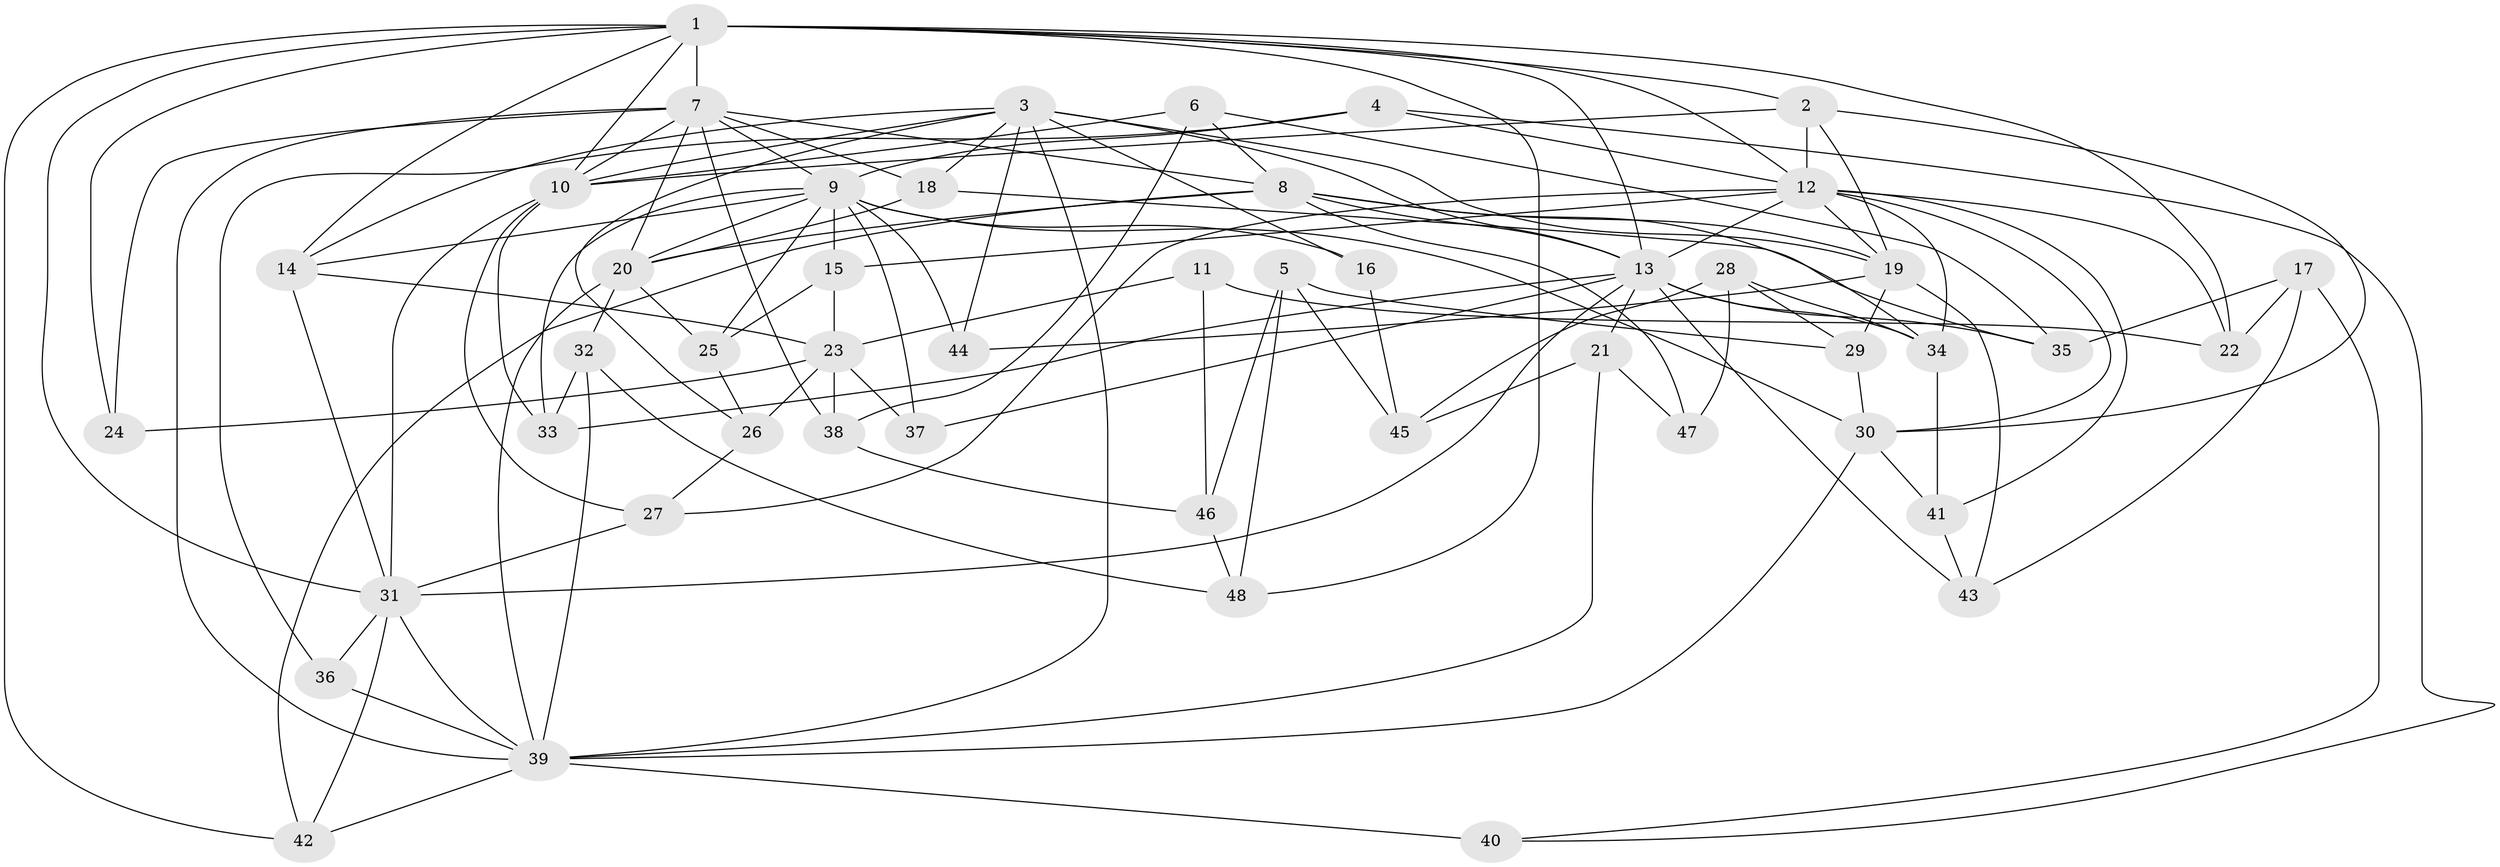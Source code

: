 // original degree distribution, {4: 1.0}
// Generated by graph-tools (version 1.1) at 2025/53/03/04/25 22:53:31]
// undirected, 48 vertices, 127 edges
graph export_dot {
  node [color=gray90,style=filled];
  1;
  2;
  3;
  4;
  5;
  6;
  7;
  8;
  9;
  10;
  11;
  12;
  13;
  14;
  15;
  16;
  17;
  18;
  19;
  20;
  21;
  22;
  23;
  24;
  25;
  26;
  27;
  28;
  29;
  30;
  31;
  32;
  33;
  34;
  35;
  36;
  37;
  38;
  39;
  40;
  41;
  42;
  43;
  44;
  45;
  46;
  47;
  48;
  1 -- 2 [weight=1.0];
  1 -- 7 [weight=2.0];
  1 -- 10 [weight=1.0];
  1 -- 12 [weight=1.0];
  1 -- 13 [weight=1.0];
  1 -- 14 [weight=1.0];
  1 -- 22 [weight=1.0];
  1 -- 24 [weight=1.0];
  1 -- 31 [weight=1.0];
  1 -- 42 [weight=1.0];
  1 -- 48 [weight=1.0];
  2 -- 10 [weight=1.0];
  2 -- 12 [weight=2.0];
  2 -- 19 [weight=1.0];
  2 -- 30 [weight=1.0];
  3 -- 10 [weight=1.0];
  3 -- 13 [weight=1.0];
  3 -- 14 [weight=1.0];
  3 -- 16 [weight=2.0];
  3 -- 18 [weight=1.0];
  3 -- 19 [weight=1.0];
  3 -- 26 [weight=1.0];
  3 -- 39 [weight=1.0];
  3 -- 44 [weight=1.0];
  4 -- 9 [weight=1.0];
  4 -- 12 [weight=1.0];
  4 -- 36 [weight=1.0];
  4 -- 40 [weight=1.0];
  5 -- 29 [weight=1.0];
  5 -- 45 [weight=1.0];
  5 -- 46 [weight=1.0];
  5 -- 48 [weight=1.0];
  6 -- 8 [weight=1.0];
  6 -- 10 [weight=1.0];
  6 -- 35 [weight=1.0];
  6 -- 38 [weight=1.0];
  7 -- 8 [weight=2.0];
  7 -- 9 [weight=1.0];
  7 -- 10 [weight=1.0];
  7 -- 18 [weight=1.0];
  7 -- 20 [weight=1.0];
  7 -- 24 [weight=2.0];
  7 -- 38 [weight=1.0];
  7 -- 39 [weight=1.0];
  8 -- 13 [weight=1.0];
  8 -- 19 [weight=1.0];
  8 -- 20 [weight=1.0];
  8 -- 34 [weight=1.0];
  8 -- 42 [weight=1.0];
  8 -- 47 [weight=2.0];
  9 -- 14 [weight=1.0];
  9 -- 15 [weight=1.0];
  9 -- 16 [weight=1.0];
  9 -- 20 [weight=2.0];
  9 -- 25 [weight=1.0];
  9 -- 30 [weight=1.0];
  9 -- 33 [weight=1.0];
  9 -- 37 [weight=1.0];
  9 -- 44 [weight=1.0];
  10 -- 27 [weight=1.0];
  10 -- 31 [weight=1.0];
  10 -- 33 [weight=1.0];
  11 -- 22 [weight=1.0];
  11 -- 23 [weight=2.0];
  11 -- 46 [weight=1.0];
  12 -- 13 [weight=1.0];
  12 -- 15 [weight=1.0];
  12 -- 19 [weight=1.0];
  12 -- 22 [weight=1.0];
  12 -- 27 [weight=1.0];
  12 -- 30 [weight=1.0];
  12 -- 34 [weight=1.0];
  12 -- 41 [weight=1.0];
  13 -- 21 [weight=1.0];
  13 -- 31 [weight=1.0];
  13 -- 33 [weight=1.0];
  13 -- 34 [weight=2.0];
  13 -- 35 [weight=1.0];
  13 -- 37 [weight=1.0];
  13 -- 43 [weight=1.0];
  14 -- 23 [weight=2.0];
  14 -- 31 [weight=1.0];
  15 -- 23 [weight=1.0];
  15 -- 25 [weight=1.0];
  16 -- 45 [weight=1.0];
  17 -- 22 [weight=1.0];
  17 -- 35 [weight=1.0];
  17 -- 40 [weight=1.0];
  17 -- 43 [weight=1.0];
  18 -- 20 [weight=1.0];
  18 -- 35 [weight=1.0];
  19 -- 29 [weight=1.0];
  19 -- 43 [weight=1.0];
  19 -- 44 [weight=2.0];
  20 -- 25 [weight=1.0];
  20 -- 32 [weight=1.0];
  20 -- 39 [weight=1.0];
  21 -- 39 [weight=1.0];
  21 -- 45 [weight=1.0];
  21 -- 47 [weight=1.0];
  23 -- 24 [weight=1.0];
  23 -- 26 [weight=1.0];
  23 -- 37 [weight=2.0];
  23 -- 38 [weight=1.0];
  25 -- 26 [weight=1.0];
  26 -- 27 [weight=1.0];
  27 -- 31 [weight=1.0];
  28 -- 29 [weight=1.0];
  28 -- 34 [weight=1.0];
  28 -- 45 [weight=1.0];
  28 -- 47 [weight=1.0];
  29 -- 30 [weight=1.0];
  30 -- 39 [weight=1.0];
  30 -- 41 [weight=1.0];
  31 -- 36 [weight=1.0];
  31 -- 39 [weight=1.0];
  31 -- 42 [weight=1.0];
  32 -- 33 [weight=1.0];
  32 -- 39 [weight=1.0];
  32 -- 48 [weight=1.0];
  34 -- 41 [weight=1.0];
  36 -- 39 [weight=2.0];
  38 -- 46 [weight=1.0];
  39 -- 40 [weight=2.0];
  39 -- 42 [weight=1.0];
  41 -- 43 [weight=1.0];
  46 -- 48 [weight=1.0];
}

